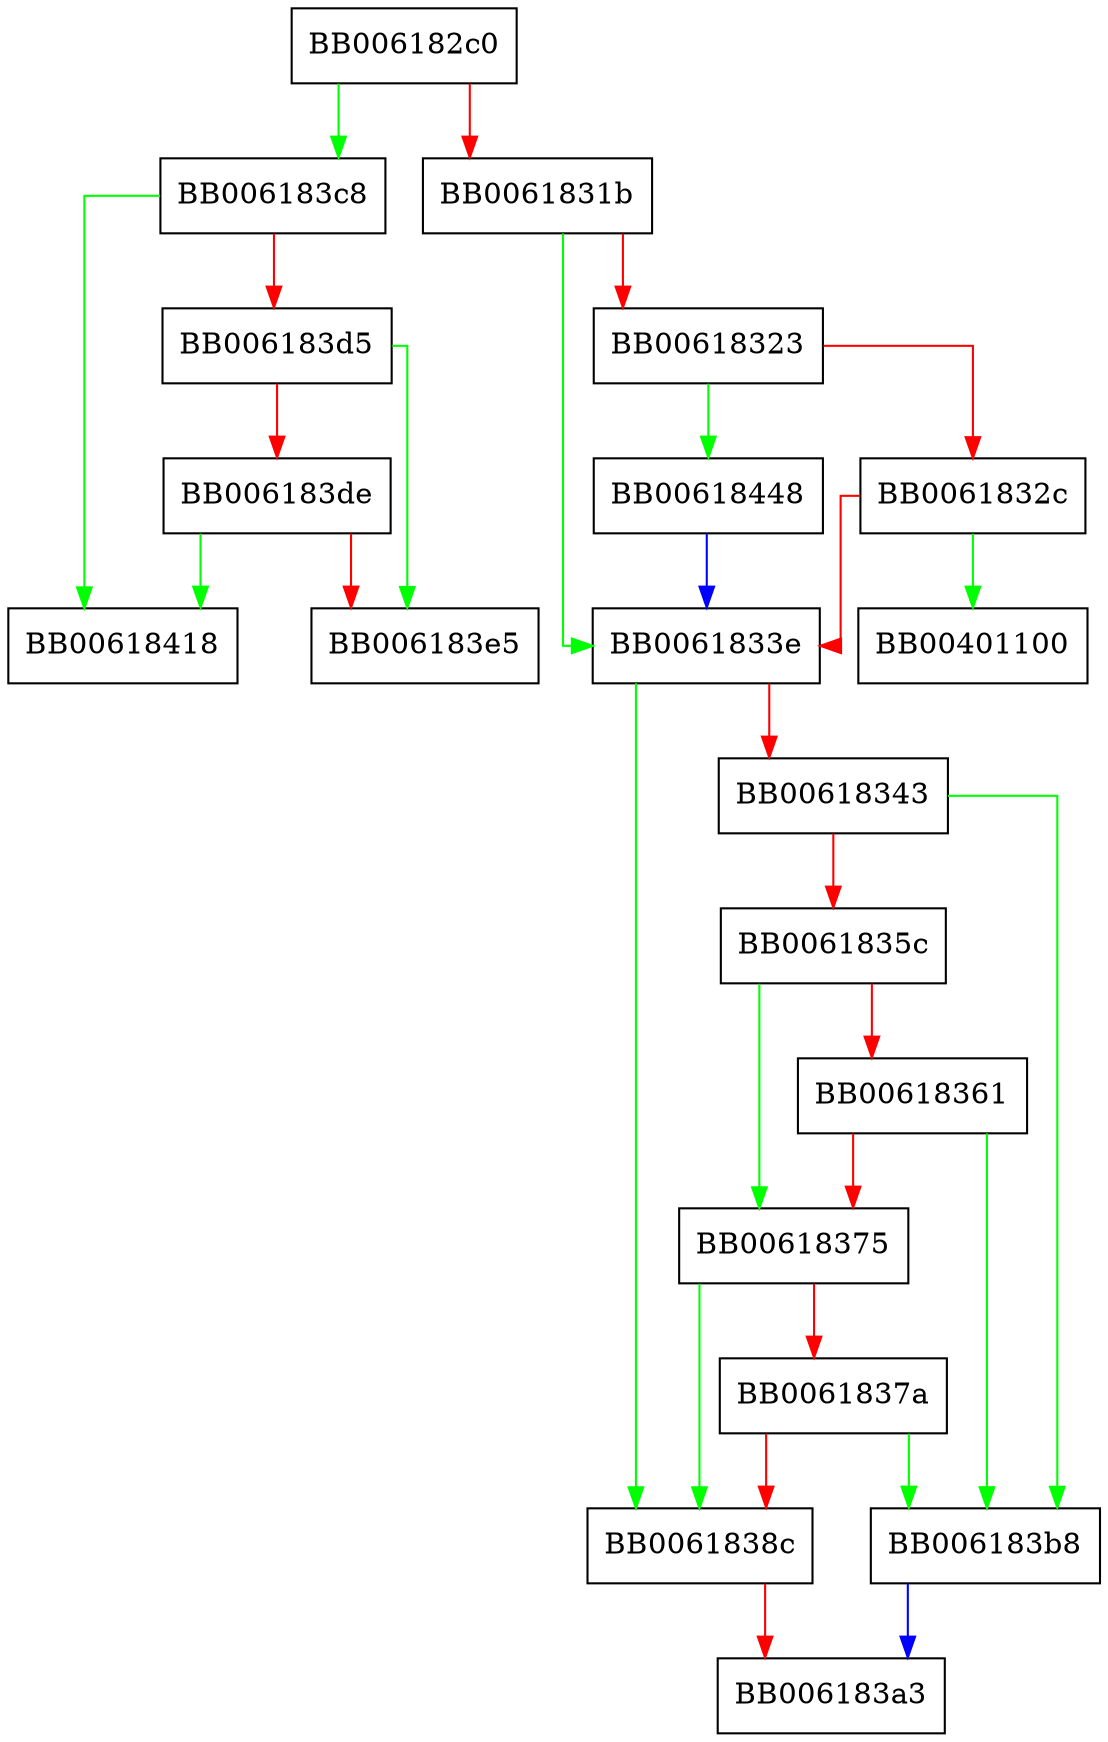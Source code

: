 digraph PEM_write_bio_PrivateKey_ex {
  node [shape="box"];
  graph [splines=ortho];
  BB006182c0 -> BB006183c8 [color="green"];
  BB006182c0 -> BB0061831b [color="red"];
  BB0061831b -> BB0061833e [color="green"];
  BB0061831b -> BB00618323 [color="red"];
  BB00618323 -> BB00618448 [color="green"];
  BB00618323 -> BB0061832c [color="red"];
  BB0061832c -> BB00401100 [color="green"];
  BB0061832c -> BB0061833e [color="red"];
  BB0061833e -> BB0061838c [color="green"];
  BB0061833e -> BB00618343 [color="red"];
  BB00618343 -> BB006183b8 [color="green"];
  BB00618343 -> BB0061835c [color="red"];
  BB0061835c -> BB00618375 [color="green"];
  BB0061835c -> BB00618361 [color="red"];
  BB00618361 -> BB006183b8 [color="green"];
  BB00618361 -> BB00618375 [color="red"];
  BB00618375 -> BB0061838c [color="green"];
  BB00618375 -> BB0061837a [color="red"];
  BB0061837a -> BB006183b8 [color="green"];
  BB0061837a -> BB0061838c [color="red"];
  BB0061838c -> BB006183a3 [color="red"];
  BB006183b8 -> BB006183a3 [color="blue"];
  BB006183c8 -> BB00618418 [color="green"];
  BB006183c8 -> BB006183d5 [color="red"];
  BB006183d5 -> BB006183e5 [color="green"];
  BB006183d5 -> BB006183de [color="red"];
  BB006183de -> BB00618418 [color="green"];
  BB006183de -> BB006183e5 [color="red"];
  BB00618448 -> BB0061833e [color="blue"];
}